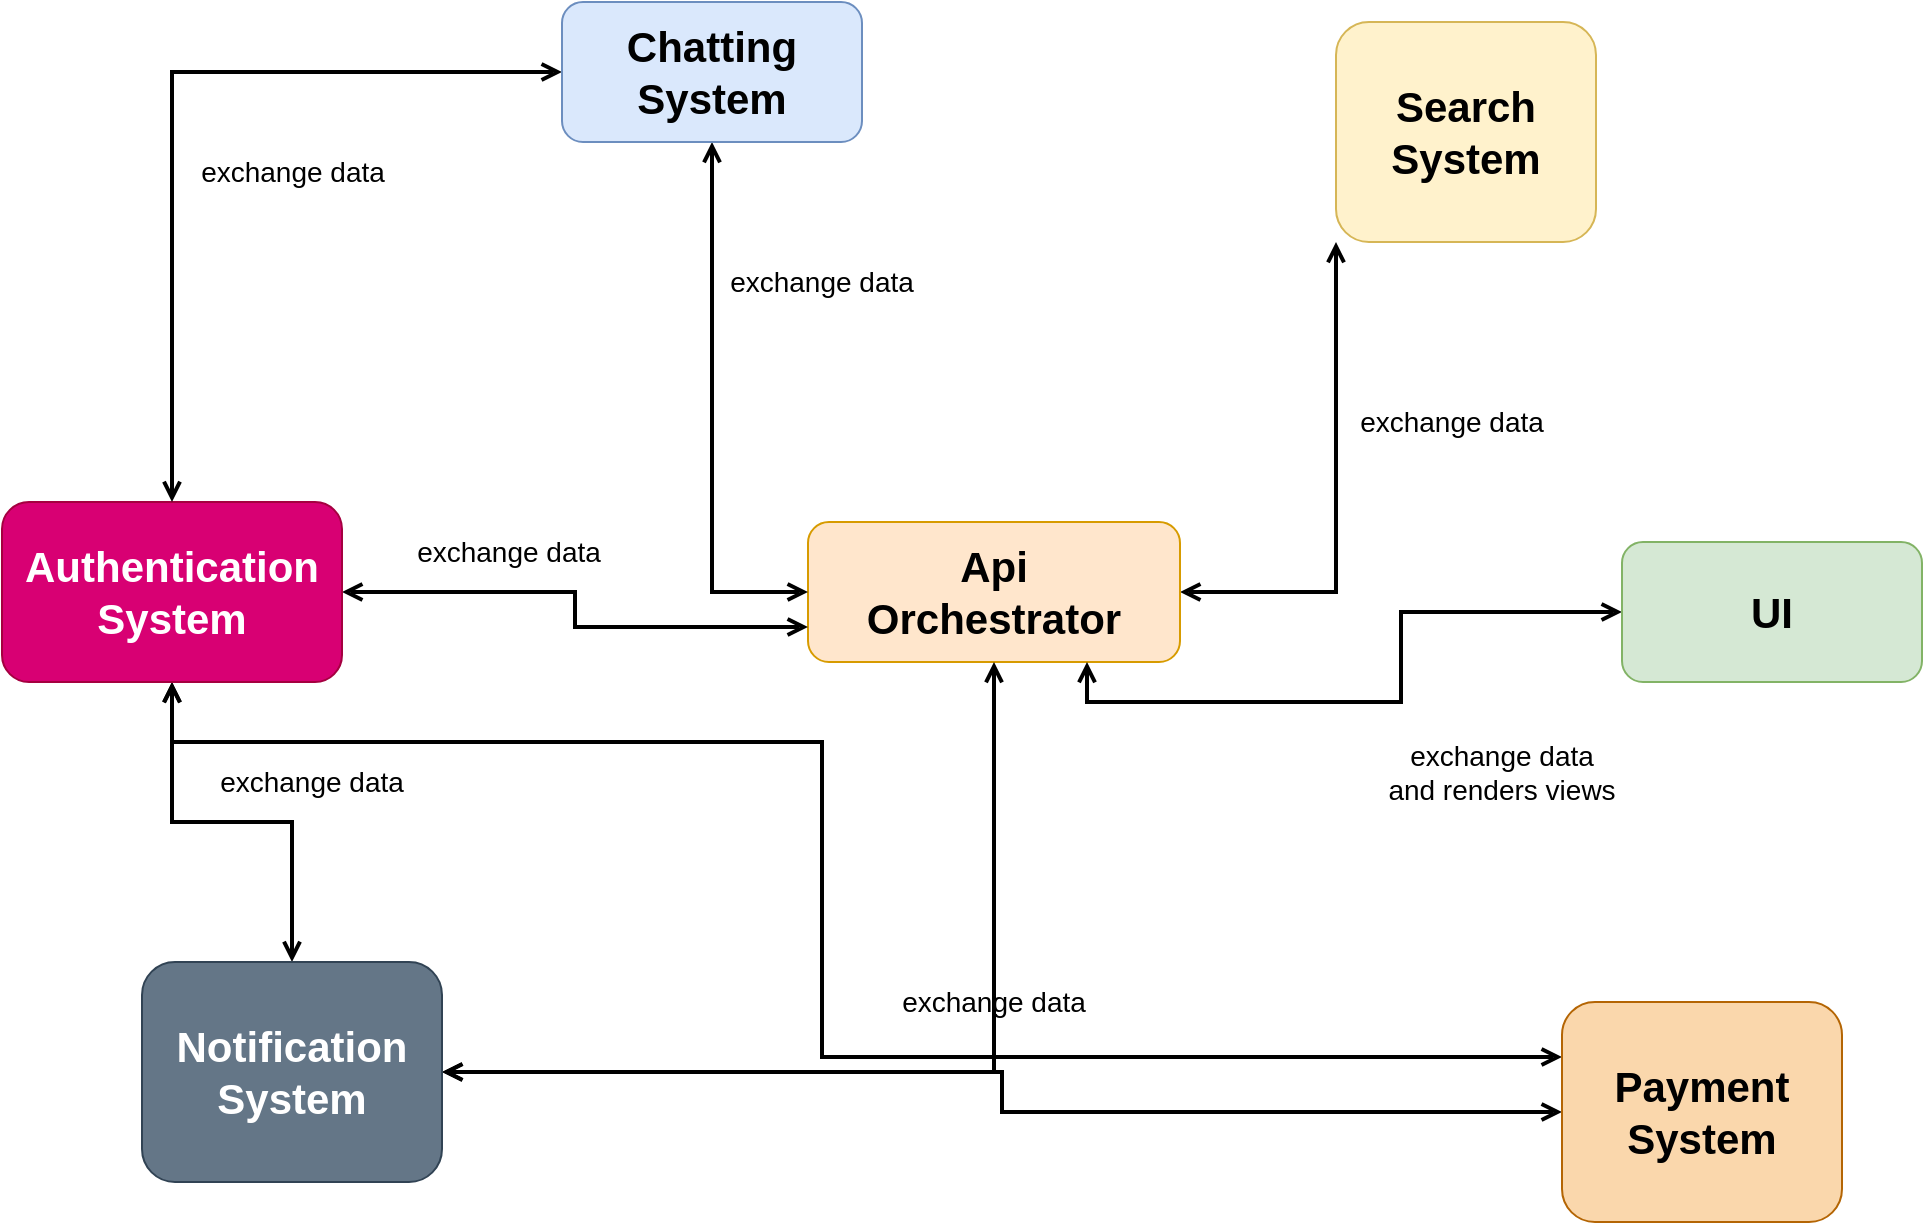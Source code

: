 <mxfile version="15.1.1" type="device"><diagram id="IQ0tbm2w7yBgkglkijpV" name="Page-1"><mxGraphModel dx="1303" dy="727" grid="1" gridSize="10" guides="1" tooltips="1" connect="1" arrows="1" fold="1" page="1" pageScale="1" pageWidth="827" pageHeight="1169" math="0" shadow="0"><root><mxCell id="0"/><mxCell id="1" parent="0"/><mxCell id="CFgW7goloHu844urpAw_-8" style="edgeStyle=orthogonalEdgeStyle;rounded=0;orthogonalLoop=1;jettySize=auto;html=1;entryX=0;entryY=1;entryDx=0;entryDy=0;startArrow=open;startFill=0;endArrow=open;endFill=0;strokeWidth=2;" edge="1" parent="1" source="CFgW7goloHu844urpAw_-1" target="CFgW7goloHu844urpAw_-6"><mxGeometry relative="1" as="geometry"/></mxCell><mxCell id="CFgW7goloHu844urpAw_-1" value="&lt;b style=&quot;font-size: 21px&quot;&gt;Api&lt;br&gt;Orchestrator&lt;/b&gt;" style="rounded=1;whiteSpace=wrap;html=1;fillColor=#ffe6cc;strokeColor=#d79b00;" vertex="1" parent="1"><mxGeometry x="563" y="320" width="186" height="70" as="geometry"/></mxCell><mxCell id="CFgW7goloHu844urpAw_-12" style="edgeStyle=orthogonalEdgeStyle;rounded=0;orthogonalLoop=1;jettySize=auto;html=1;startArrow=open;startFill=0;endArrow=open;endFill=0;strokeWidth=2;" edge="1" parent="1" source="CFgW7goloHu844urpAw_-2" target="CFgW7goloHu844urpAw_-4"><mxGeometry relative="1" as="geometry"/></mxCell><mxCell id="CFgW7goloHu844urpAw_-19" style="edgeStyle=orthogonalEdgeStyle;rounded=0;orthogonalLoop=1;jettySize=auto;html=1;entryX=0;entryY=0.75;entryDx=0;entryDy=0;startArrow=open;startFill=0;endArrow=open;endFill=0;strokeWidth=2;" edge="1" parent="1" source="CFgW7goloHu844urpAw_-2" target="CFgW7goloHu844urpAw_-1"><mxGeometry relative="1" as="geometry"/></mxCell><mxCell id="CFgW7goloHu844urpAw_-22" style="edgeStyle=orthogonalEdgeStyle;rounded=0;orthogonalLoop=1;jettySize=auto;html=1;entryX=0;entryY=0.25;entryDx=0;entryDy=0;startArrow=open;startFill=0;endArrow=open;endFill=0;strokeWidth=2;" edge="1" parent="1" source="CFgW7goloHu844urpAw_-2" target="CFgW7goloHu844urpAw_-5"><mxGeometry relative="1" as="geometry"><Array as="points"><mxPoint x="245" y="430"/><mxPoint x="570" y="430"/><mxPoint x="570" y="588"/></Array></mxGeometry></mxCell><mxCell id="CFgW7goloHu844urpAw_-2" value="&lt;b style=&quot;font-size: 21px&quot;&gt;Authentication&lt;br&gt;System&lt;/b&gt;" style="rounded=1;whiteSpace=wrap;html=1;fillColor=#d80073;strokeColor=#A50040;fontColor=#ffffff;" vertex="1" parent="1"><mxGeometry x="160" y="310" width="170" height="90" as="geometry"/></mxCell><mxCell id="CFgW7goloHu844urpAw_-10" style="edgeStyle=orthogonalEdgeStyle;rounded=0;orthogonalLoop=1;jettySize=auto;html=1;entryX=0;entryY=0.5;entryDx=0;entryDy=0;startArrow=open;startFill=0;endArrow=open;endFill=0;strokeWidth=2;" edge="1" parent="1" source="CFgW7goloHu844urpAw_-3" target="CFgW7goloHu844urpAw_-1"><mxGeometry relative="1" as="geometry"/></mxCell><mxCell id="CFgW7goloHu844urpAw_-23" style="edgeStyle=orthogonalEdgeStyle;rounded=0;orthogonalLoop=1;jettySize=auto;html=1;startArrow=open;startFill=0;endArrow=open;endFill=0;strokeWidth=2;" edge="1" parent="1" source="CFgW7goloHu844urpAw_-3" target="CFgW7goloHu844urpAw_-2"><mxGeometry relative="1" as="geometry"/></mxCell><mxCell id="CFgW7goloHu844urpAw_-3" value="&lt;b style=&quot;font-size: 21px&quot;&gt;Chatting&lt;br&gt;System&lt;/b&gt;" style="rounded=1;whiteSpace=wrap;html=1;fillColor=#dae8fc;strokeColor=#6c8ebf;" vertex="1" parent="1"><mxGeometry x="440" y="60" width="150" height="70" as="geometry"/></mxCell><mxCell id="CFgW7goloHu844urpAw_-13" style="edgeStyle=orthogonalEdgeStyle;rounded=0;orthogonalLoop=1;jettySize=auto;html=1;entryX=0.5;entryY=1;entryDx=0;entryDy=0;startArrow=open;startFill=0;endArrow=open;endFill=0;strokeWidth=2;" edge="1" parent="1" source="CFgW7goloHu844urpAw_-4" target="CFgW7goloHu844urpAw_-1"><mxGeometry relative="1" as="geometry"/></mxCell><mxCell id="CFgW7goloHu844urpAw_-15" style="edgeStyle=orthogonalEdgeStyle;rounded=0;orthogonalLoop=1;jettySize=auto;html=1;entryX=0;entryY=0.5;entryDx=0;entryDy=0;startArrow=open;startFill=0;endArrow=open;endFill=0;strokeWidth=2;" edge="1" parent="1" source="CFgW7goloHu844urpAw_-4" target="CFgW7goloHu844urpAw_-5"><mxGeometry relative="1" as="geometry"/></mxCell><mxCell id="CFgW7goloHu844urpAw_-4" value="&lt;b style=&quot;font-size: 21px&quot;&gt;Notification&lt;br&gt;System&lt;/b&gt;" style="rounded=1;whiteSpace=wrap;html=1;fillColor=#647687;strokeColor=#314354;fontColor=#ffffff;" vertex="1" parent="1"><mxGeometry x="230" y="540" width="150" height="110" as="geometry"/></mxCell><mxCell id="CFgW7goloHu844urpAw_-5" value="&lt;b style=&quot;font-size: 21px&quot;&gt;Payment&lt;br&gt;System&lt;/b&gt;" style="rounded=1;whiteSpace=wrap;html=1;fillColor=#fad7ac;strokeColor=#b46504;" vertex="1" parent="1"><mxGeometry x="940" y="560" width="140" height="110" as="geometry"/></mxCell><mxCell id="CFgW7goloHu844urpAw_-6" value="&lt;b style=&quot;font-size: 21px&quot;&gt;Search&lt;br&gt;System&lt;/b&gt;" style="rounded=1;whiteSpace=wrap;html=1;fillColor=#fff2cc;strokeColor=#d6b656;" vertex="1" parent="1"><mxGeometry x="827" y="70" width="130" height="110" as="geometry"/></mxCell><mxCell id="CFgW7goloHu844urpAw_-17" style="edgeStyle=orthogonalEdgeStyle;rounded=0;orthogonalLoop=1;jettySize=auto;html=1;entryX=0.75;entryY=1;entryDx=0;entryDy=0;startArrow=open;startFill=0;endArrow=open;endFill=0;strokeWidth=2;" edge="1" parent="1" source="CFgW7goloHu844urpAw_-7" target="CFgW7goloHu844urpAw_-1"><mxGeometry relative="1" as="geometry"/></mxCell><mxCell id="CFgW7goloHu844urpAw_-7" value="&lt;span style=&quot;font-size: 21px&quot;&gt;&lt;b&gt;UI&lt;/b&gt;&lt;/span&gt;" style="rounded=1;whiteSpace=wrap;html=1;fillColor=#d5e8d4;strokeColor=#82b366;" vertex="1" parent="1"><mxGeometry x="970" y="330" width="150" height="70" as="geometry"/></mxCell><mxCell id="CFgW7goloHu844urpAw_-9" value="&lt;font style=&quot;font-size: 14px&quot;&gt;exchange data&lt;/font&gt;" style="text;html=1;strokeColor=none;fillColor=none;align=center;verticalAlign=middle;whiteSpace=wrap;rounded=0;" vertex="1" parent="1"><mxGeometry x="830" y="250" width="110" height="40" as="geometry"/></mxCell><mxCell id="CFgW7goloHu844urpAw_-11" value="&lt;font style=&quot;font-size: 14px&quot;&gt;exchange data&lt;br&gt;and renders views&lt;br&gt;&lt;/font&gt;" style="text;html=1;strokeColor=none;fillColor=none;align=center;verticalAlign=middle;whiteSpace=wrap;rounded=0;" vertex="1" parent="1"><mxGeometry x="840" y="420" width="140" height="50" as="geometry"/></mxCell><mxCell id="CFgW7goloHu844urpAw_-16" value="&lt;font style=&quot;font-size: 14px&quot;&gt;exchange data&lt;/font&gt;" style="text;html=1;strokeColor=none;fillColor=none;align=center;verticalAlign=middle;whiteSpace=wrap;rounded=0;" vertex="1" parent="1"><mxGeometry x="596" y="540" width="120" height="40" as="geometry"/></mxCell><mxCell id="CFgW7goloHu844urpAw_-18" value="&lt;font style=&quot;font-size: 14px&quot;&gt;exchange data&lt;/font&gt;" style="text;html=1;strokeColor=none;fillColor=none;align=center;verticalAlign=middle;whiteSpace=wrap;rounded=0;" vertex="1" parent="1"><mxGeometry x="520" y="180" width="100" height="40" as="geometry"/></mxCell><mxCell id="CFgW7goloHu844urpAw_-20" value="&lt;font style=&quot;font-size: 14px&quot;&gt;exchange data&lt;/font&gt;" style="text;html=1;strokeColor=none;fillColor=none;align=center;verticalAlign=middle;whiteSpace=wrap;rounded=0;" vertex="1" parent="1"><mxGeometry x="365" y="320" width="97" height="30" as="geometry"/></mxCell><mxCell id="CFgW7goloHu844urpAw_-21" value="&lt;font style=&quot;font-size: 14px&quot;&gt;exchange data&lt;/font&gt;" style="text;html=1;strokeColor=none;fillColor=none;align=center;verticalAlign=middle;whiteSpace=wrap;rounded=0;" vertex="1" parent="1"><mxGeometry x="265" y="430" width="100" height="40" as="geometry"/></mxCell><mxCell id="CFgW7goloHu844urpAw_-24" value="&lt;font style=&quot;font-size: 14px&quot;&gt;exchange data&lt;/font&gt;" style="text;html=1;strokeColor=none;fillColor=none;align=center;verticalAlign=middle;whiteSpace=wrap;rounded=0;" vertex="1" parent="1"><mxGeometry x="256.5" y="130" width="97" height="30" as="geometry"/></mxCell></root></mxGraphModel></diagram></mxfile>